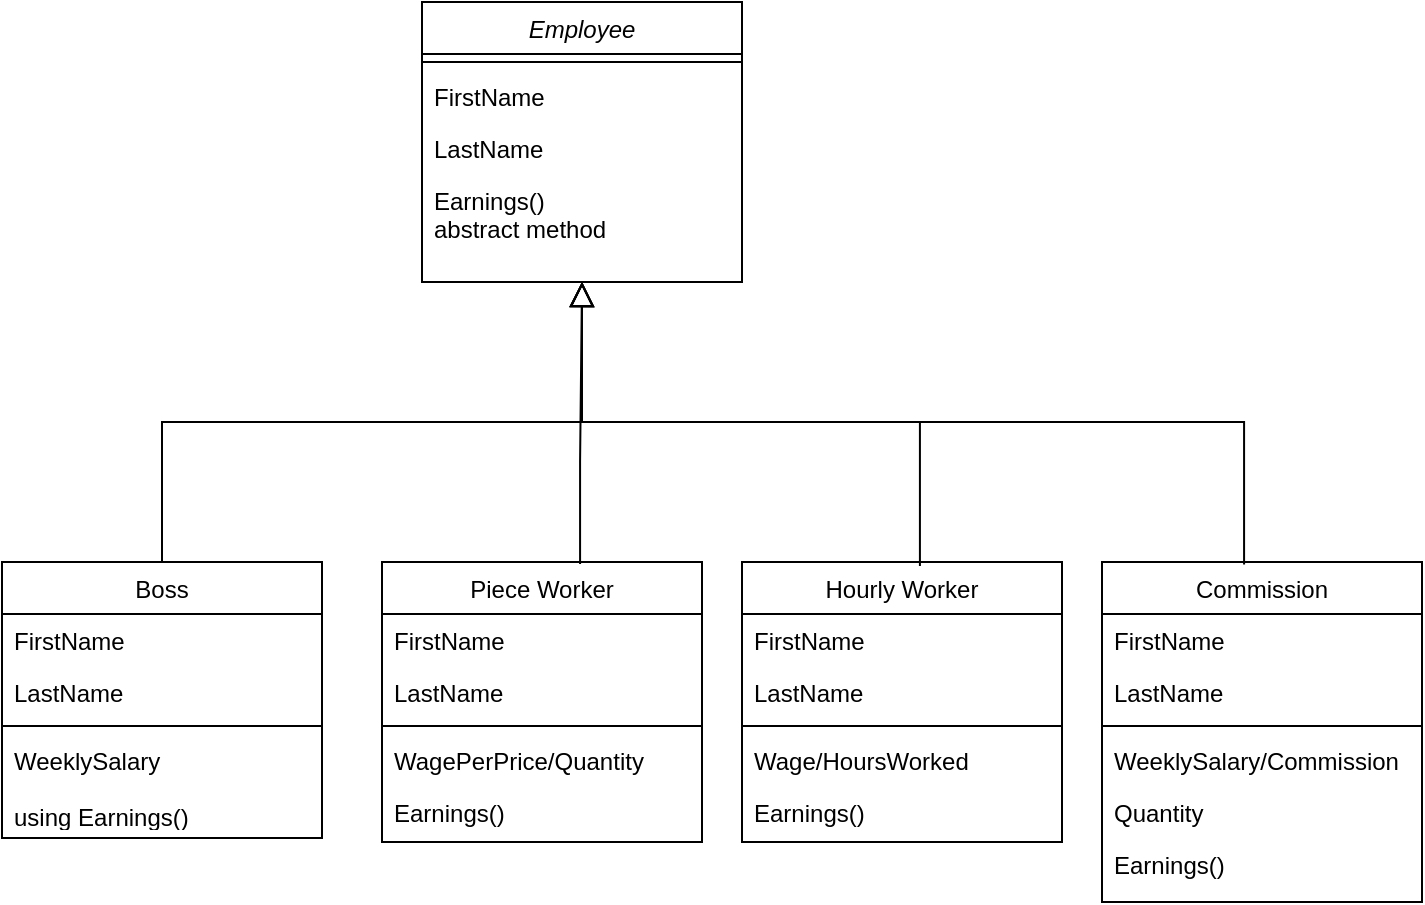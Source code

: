 <mxfile version="20.4.0" type="github">
  <diagram id="C5RBs43oDa-KdzZeNtuy" name="Page-1">
    <mxGraphModel dx="780" dy="771" grid="1" gridSize="10" guides="1" tooltips="1" connect="1" arrows="1" fold="1" page="1" pageScale="1" pageWidth="827" pageHeight="1169" math="0" shadow="0">
      <root>
        <mxCell id="WIyWlLk6GJQsqaUBKTNV-0" />
        <mxCell id="WIyWlLk6GJQsqaUBKTNV-1" parent="WIyWlLk6GJQsqaUBKTNV-0" />
        <mxCell id="zkfFHV4jXpPFQw0GAbJ--0" value="Employee" style="swimlane;fontStyle=2;align=center;verticalAlign=top;childLayout=stackLayout;horizontal=1;startSize=26;horizontalStack=0;resizeParent=1;resizeLast=0;collapsible=1;marginBottom=0;rounded=0;shadow=0;strokeWidth=1;" parent="WIyWlLk6GJQsqaUBKTNV-1" vertex="1">
          <mxGeometry x="230" y="30" width="160" height="140" as="geometry">
            <mxRectangle x="230" y="140" width="160" height="26" as="alternateBounds" />
          </mxGeometry>
        </mxCell>
        <mxCell id="zkfFHV4jXpPFQw0GAbJ--4" value="" style="line;html=1;strokeWidth=1;align=left;verticalAlign=middle;spacingTop=-1;spacingLeft=3;spacingRight=3;rotatable=0;labelPosition=right;points=[];portConstraint=eastwest;" parent="zkfFHV4jXpPFQw0GAbJ--0" vertex="1">
          <mxGeometry y="26" width="160" height="8" as="geometry" />
        </mxCell>
        <mxCell id="_EzpoQ3ggt9RR5oJPbKf-35" value="FirstName" style="text;align=left;verticalAlign=top;spacingLeft=4;spacingRight=4;overflow=hidden;rotatable=0;points=[[0,0.5],[1,0.5]];portConstraint=eastwest;" vertex="1" parent="zkfFHV4jXpPFQw0GAbJ--0">
          <mxGeometry y="34" width="160" height="26" as="geometry" />
        </mxCell>
        <mxCell id="_EzpoQ3ggt9RR5oJPbKf-36" value="LastName" style="text;align=left;verticalAlign=top;spacingLeft=4;spacingRight=4;overflow=hidden;rotatable=0;points=[[0,0.5],[1,0.5]];portConstraint=eastwest;" vertex="1" parent="zkfFHV4jXpPFQw0GAbJ--0">
          <mxGeometry y="60" width="160" height="26" as="geometry" />
        </mxCell>
        <mxCell id="_EzpoQ3ggt9RR5oJPbKf-38" value="Earnings()&#xa;abstract method&#xa;" style="text;align=left;verticalAlign=top;spacingLeft=4;spacingRight=4;overflow=hidden;rotatable=0;points=[[0,0.5],[1,0.5]];portConstraint=eastwest;" vertex="1" parent="zkfFHV4jXpPFQw0GAbJ--0">
          <mxGeometry y="86" width="160" height="34" as="geometry" />
        </mxCell>
        <mxCell id="zkfFHV4jXpPFQw0GAbJ--6" value="Boss" style="swimlane;fontStyle=0;align=center;verticalAlign=top;childLayout=stackLayout;horizontal=1;startSize=26;horizontalStack=0;resizeParent=1;resizeLast=0;collapsible=1;marginBottom=0;rounded=0;shadow=0;strokeWidth=1;" parent="WIyWlLk6GJQsqaUBKTNV-1" vertex="1">
          <mxGeometry x="20" y="310" width="160" height="138" as="geometry">
            <mxRectangle x="130" y="380" width="160" height="26" as="alternateBounds" />
          </mxGeometry>
        </mxCell>
        <mxCell id="zkfFHV4jXpPFQw0GAbJ--7" value="FirstName" style="text;align=left;verticalAlign=top;spacingLeft=4;spacingRight=4;overflow=hidden;rotatable=0;points=[[0,0.5],[1,0.5]];portConstraint=eastwest;" parent="zkfFHV4jXpPFQw0GAbJ--6" vertex="1">
          <mxGeometry y="26" width="160" height="26" as="geometry" />
        </mxCell>
        <mxCell id="zkfFHV4jXpPFQw0GAbJ--8" value="LastName" style="text;align=left;verticalAlign=top;spacingLeft=4;spacingRight=4;overflow=hidden;rotatable=0;points=[[0,0.5],[1,0.5]];portConstraint=eastwest;rounded=0;shadow=0;html=0;" parent="zkfFHV4jXpPFQw0GAbJ--6" vertex="1">
          <mxGeometry y="52" width="160" height="26" as="geometry" />
        </mxCell>
        <mxCell id="zkfFHV4jXpPFQw0GAbJ--9" value="" style="line;html=1;strokeWidth=1;align=left;verticalAlign=middle;spacingTop=-1;spacingLeft=3;spacingRight=3;rotatable=0;labelPosition=right;points=[];portConstraint=eastwest;" parent="zkfFHV4jXpPFQw0GAbJ--6" vertex="1">
          <mxGeometry y="78" width="160" height="8" as="geometry" />
        </mxCell>
        <mxCell id="zkfFHV4jXpPFQw0GAbJ--10" value="WeeklySalary &#xa;&#xa;using Earnings()&#xa;" style="text;align=left;verticalAlign=top;spacingLeft=4;spacingRight=4;overflow=hidden;rotatable=0;points=[[0,0.5],[1,0.5]];portConstraint=eastwest;fontStyle=0" parent="zkfFHV4jXpPFQw0GAbJ--6" vertex="1">
          <mxGeometry y="86" width="160" height="44" as="geometry" />
        </mxCell>
        <mxCell id="zkfFHV4jXpPFQw0GAbJ--12" value="" style="endArrow=block;endSize=10;endFill=0;shadow=0;strokeWidth=1;rounded=0;edgeStyle=elbowEdgeStyle;elbow=vertical;" parent="WIyWlLk6GJQsqaUBKTNV-1" source="zkfFHV4jXpPFQw0GAbJ--6" edge="1">
          <mxGeometry width="160" relative="1" as="geometry">
            <mxPoint x="200" y="203" as="sourcePoint" />
            <mxPoint x="310" y="170" as="targetPoint" />
            <Array as="points">
              <mxPoint x="310" y="240" />
            </Array>
          </mxGeometry>
        </mxCell>
        <mxCell id="_EzpoQ3ggt9RR5oJPbKf-10" value="Piece Worker" style="swimlane;fontStyle=0;align=center;verticalAlign=top;childLayout=stackLayout;horizontal=1;startSize=26;horizontalStack=0;resizeParent=1;resizeLast=0;collapsible=1;marginBottom=0;rounded=0;shadow=0;strokeWidth=1;" vertex="1" parent="WIyWlLk6GJQsqaUBKTNV-1">
          <mxGeometry x="210" y="310" width="160" height="140" as="geometry">
            <mxRectangle x="130" y="380" width="160" height="26" as="alternateBounds" />
          </mxGeometry>
        </mxCell>
        <mxCell id="_EzpoQ3ggt9RR5oJPbKf-11" value="FirstName" style="text;align=left;verticalAlign=top;spacingLeft=4;spacingRight=4;overflow=hidden;rotatable=0;points=[[0,0.5],[1,0.5]];portConstraint=eastwest;" vertex="1" parent="_EzpoQ3ggt9RR5oJPbKf-10">
          <mxGeometry y="26" width="160" height="26" as="geometry" />
        </mxCell>
        <mxCell id="_EzpoQ3ggt9RR5oJPbKf-12" value="LastName" style="text;align=left;verticalAlign=top;spacingLeft=4;spacingRight=4;overflow=hidden;rotatable=0;points=[[0,0.5],[1,0.5]];portConstraint=eastwest;rounded=0;shadow=0;html=0;" vertex="1" parent="_EzpoQ3ggt9RR5oJPbKf-10">
          <mxGeometry y="52" width="160" height="26" as="geometry" />
        </mxCell>
        <mxCell id="_EzpoQ3ggt9RR5oJPbKf-13" value="" style="line;html=1;strokeWidth=1;align=left;verticalAlign=middle;spacingTop=-1;spacingLeft=3;spacingRight=3;rotatable=0;labelPosition=right;points=[];portConstraint=eastwest;" vertex="1" parent="_EzpoQ3ggt9RR5oJPbKf-10">
          <mxGeometry y="78" width="160" height="8" as="geometry" />
        </mxCell>
        <mxCell id="_EzpoQ3ggt9RR5oJPbKf-14" value="WagePerPrice/Quantity" style="text;align=left;verticalAlign=top;spacingLeft=4;spacingRight=4;overflow=hidden;rotatable=0;points=[[0,0.5],[1,0.5]];portConstraint=eastwest;fontStyle=0" vertex="1" parent="_EzpoQ3ggt9RR5oJPbKf-10">
          <mxGeometry y="86" width="160" height="26" as="geometry" />
        </mxCell>
        <mxCell id="_EzpoQ3ggt9RR5oJPbKf-15" value="Earnings()" style="text;align=left;verticalAlign=top;spacingLeft=4;spacingRight=4;overflow=hidden;rotatable=0;points=[[0,0.5],[1,0.5]];portConstraint=eastwest;" vertex="1" parent="_EzpoQ3ggt9RR5oJPbKf-10">
          <mxGeometry y="112" width="160" height="26" as="geometry" />
        </mxCell>
        <mxCell id="_EzpoQ3ggt9RR5oJPbKf-16" value="Hourly Worker" style="swimlane;fontStyle=0;align=center;verticalAlign=top;childLayout=stackLayout;horizontal=1;startSize=26;horizontalStack=0;resizeParent=1;resizeLast=0;collapsible=1;marginBottom=0;rounded=0;shadow=0;strokeWidth=1;" vertex="1" parent="WIyWlLk6GJQsqaUBKTNV-1">
          <mxGeometry x="390" y="310" width="160" height="140" as="geometry">
            <mxRectangle x="130" y="380" width="160" height="26" as="alternateBounds" />
          </mxGeometry>
        </mxCell>
        <mxCell id="_EzpoQ3ggt9RR5oJPbKf-17" value="FirstName" style="text;align=left;verticalAlign=top;spacingLeft=4;spacingRight=4;overflow=hidden;rotatable=0;points=[[0,0.5],[1,0.5]];portConstraint=eastwest;" vertex="1" parent="_EzpoQ3ggt9RR5oJPbKf-16">
          <mxGeometry y="26" width="160" height="26" as="geometry" />
        </mxCell>
        <mxCell id="_EzpoQ3ggt9RR5oJPbKf-18" value="LastName" style="text;align=left;verticalAlign=top;spacingLeft=4;spacingRight=4;overflow=hidden;rotatable=0;points=[[0,0.5],[1,0.5]];portConstraint=eastwest;rounded=0;shadow=0;html=0;" vertex="1" parent="_EzpoQ3ggt9RR5oJPbKf-16">
          <mxGeometry y="52" width="160" height="26" as="geometry" />
        </mxCell>
        <mxCell id="_EzpoQ3ggt9RR5oJPbKf-19" value="" style="line;html=1;strokeWidth=1;align=left;verticalAlign=middle;spacingTop=-1;spacingLeft=3;spacingRight=3;rotatable=0;labelPosition=right;points=[];portConstraint=eastwest;" vertex="1" parent="_EzpoQ3ggt9RR5oJPbKf-16">
          <mxGeometry y="78" width="160" height="8" as="geometry" />
        </mxCell>
        <mxCell id="_EzpoQ3ggt9RR5oJPbKf-20" value="Wage/HoursWorked" style="text;align=left;verticalAlign=top;spacingLeft=4;spacingRight=4;overflow=hidden;rotatable=0;points=[[0,0.5],[1,0.5]];portConstraint=eastwest;fontStyle=0" vertex="1" parent="_EzpoQ3ggt9RR5oJPbKf-16">
          <mxGeometry y="86" width="160" height="26" as="geometry" />
        </mxCell>
        <mxCell id="_EzpoQ3ggt9RR5oJPbKf-21" value="Earnings()" style="text;align=left;verticalAlign=top;spacingLeft=4;spacingRight=4;overflow=hidden;rotatable=0;points=[[0,0.5],[1,0.5]];portConstraint=eastwest;" vertex="1" parent="_EzpoQ3ggt9RR5oJPbKf-16">
          <mxGeometry y="112" width="160" height="26" as="geometry" />
        </mxCell>
        <mxCell id="_EzpoQ3ggt9RR5oJPbKf-24" value="" style="endArrow=block;endSize=10;endFill=0;shadow=0;strokeWidth=1;rounded=0;edgeStyle=elbowEdgeStyle;elbow=vertical;exitX=0.619;exitY=0.007;exitDx=0;exitDy=0;exitPerimeter=0;" edge="1" parent="WIyWlLk6GJQsqaUBKTNV-1" source="_EzpoQ3ggt9RR5oJPbKf-10">
          <mxGeometry width="160" relative="1" as="geometry">
            <mxPoint x="110" y="320" as="sourcePoint" />
            <mxPoint x="310" y="170" as="targetPoint" />
            <Array as="points">
              <mxPoint x="300" y="260" />
              <mxPoint x="310" y="240" />
            </Array>
          </mxGeometry>
        </mxCell>
        <mxCell id="_EzpoQ3ggt9RR5oJPbKf-26" value="Commission" style="swimlane;fontStyle=0;align=center;verticalAlign=top;childLayout=stackLayout;horizontal=1;startSize=26;horizontalStack=0;resizeParent=1;resizeLast=0;collapsible=1;marginBottom=0;rounded=0;shadow=0;strokeWidth=1;" vertex="1" parent="WIyWlLk6GJQsqaUBKTNV-1">
          <mxGeometry x="570" y="310" width="160" height="170" as="geometry">
            <mxRectangle x="130" y="380" width="160" height="26" as="alternateBounds" />
          </mxGeometry>
        </mxCell>
        <mxCell id="_EzpoQ3ggt9RR5oJPbKf-27" value="FirstName" style="text;align=left;verticalAlign=top;spacingLeft=4;spacingRight=4;overflow=hidden;rotatable=0;points=[[0,0.5],[1,0.5]];portConstraint=eastwest;" vertex="1" parent="_EzpoQ3ggt9RR5oJPbKf-26">
          <mxGeometry y="26" width="160" height="26" as="geometry" />
        </mxCell>
        <mxCell id="_EzpoQ3ggt9RR5oJPbKf-28" value="LastName" style="text;align=left;verticalAlign=top;spacingLeft=4;spacingRight=4;overflow=hidden;rotatable=0;points=[[0,0.5],[1,0.5]];portConstraint=eastwest;rounded=0;shadow=0;html=0;" vertex="1" parent="_EzpoQ3ggt9RR5oJPbKf-26">
          <mxGeometry y="52" width="160" height="26" as="geometry" />
        </mxCell>
        <mxCell id="_EzpoQ3ggt9RR5oJPbKf-29" value="" style="line;html=1;strokeWidth=1;align=left;verticalAlign=middle;spacingTop=-1;spacingLeft=3;spacingRight=3;rotatable=0;labelPosition=right;points=[];portConstraint=eastwest;" vertex="1" parent="_EzpoQ3ggt9RR5oJPbKf-26">
          <mxGeometry y="78" width="160" height="8" as="geometry" />
        </mxCell>
        <mxCell id="_EzpoQ3ggt9RR5oJPbKf-31" value="WeeklySalary/Commission" style="text;align=left;verticalAlign=top;spacingLeft=4;spacingRight=4;overflow=hidden;rotatable=0;points=[[0,0.5],[1,0.5]];portConstraint=eastwest;" vertex="1" parent="_EzpoQ3ggt9RR5oJPbKf-26">
          <mxGeometry y="86" width="160" height="26" as="geometry" />
        </mxCell>
        <mxCell id="_EzpoQ3ggt9RR5oJPbKf-39" value="Quantity" style="text;align=left;verticalAlign=top;spacingLeft=4;spacingRight=4;overflow=hidden;rotatable=0;points=[[0,0.5],[1,0.5]];portConstraint=eastwest;" vertex="1" parent="_EzpoQ3ggt9RR5oJPbKf-26">
          <mxGeometry y="112" width="160" height="26" as="geometry" />
        </mxCell>
        <mxCell id="_EzpoQ3ggt9RR5oJPbKf-41" value="Earnings()" style="text;align=left;verticalAlign=top;spacingLeft=4;spacingRight=4;overflow=hidden;rotatable=0;points=[[0,0.5],[1,0.5]];portConstraint=eastwest;" vertex="1" parent="_EzpoQ3ggt9RR5oJPbKf-26">
          <mxGeometry y="138" width="160" height="26" as="geometry" />
        </mxCell>
        <mxCell id="_EzpoQ3ggt9RR5oJPbKf-32" value="" style="endArrow=block;endSize=10;endFill=0;shadow=0;strokeWidth=1;rounded=0;edgeStyle=elbowEdgeStyle;elbow=vertical;exitX=0.556;exitY=0.014;exitDx=0;exitDy=0;exitPerimeter=0;" edge="1" parent="WIyWlLk6GJQsqaUBKTNV-1" source="_EzpoQ3ggt9RR5oJPbKf-16">
          <mxGeometry width="160" relative="1" as="geometry">
            <mxPoint x="300" y="320" as="sourcePoint" />
            <mxPoint x="310" y="170" as="targetPoint" />
            <Array as="points">
              <mxPoint x="400" y="240" />
            </Array>
          </mxGeometry>
        </mxCell>
        <mxCell id="_EzpoQ3ggt9RR5oJPbKf-33" value="" style="endArrow=block;endSize=10;endFill=0;shadow=0;strokeWidth=1;rounded=0;edgeStyle=elbowEdgeStyle;elbow=vertical;exitX=0.444;exitY=0.007;exitDx=0;exitDy=0;exitPerimeter=0;" edge="1" parent="WIyWlLk6GJQsqaUBKTNV-1" source="_EzpoQ3ggt9RR5oJPbKf-26">
          <mxGeometry width="160" relative="1" as="geometry">
            <mxPoint x="488.96" y="321.96" as="sourcePoint" />
            <mxPoint x="310" y="170" as="targetPoint" />
            <Array as="points">
              <mxPoint x="480" y="240" />
            </Array>
          </mxGeometry>
        </mxCell>
      </root>
    </mxGraphModel>
  </diagram>
</mxfile>
